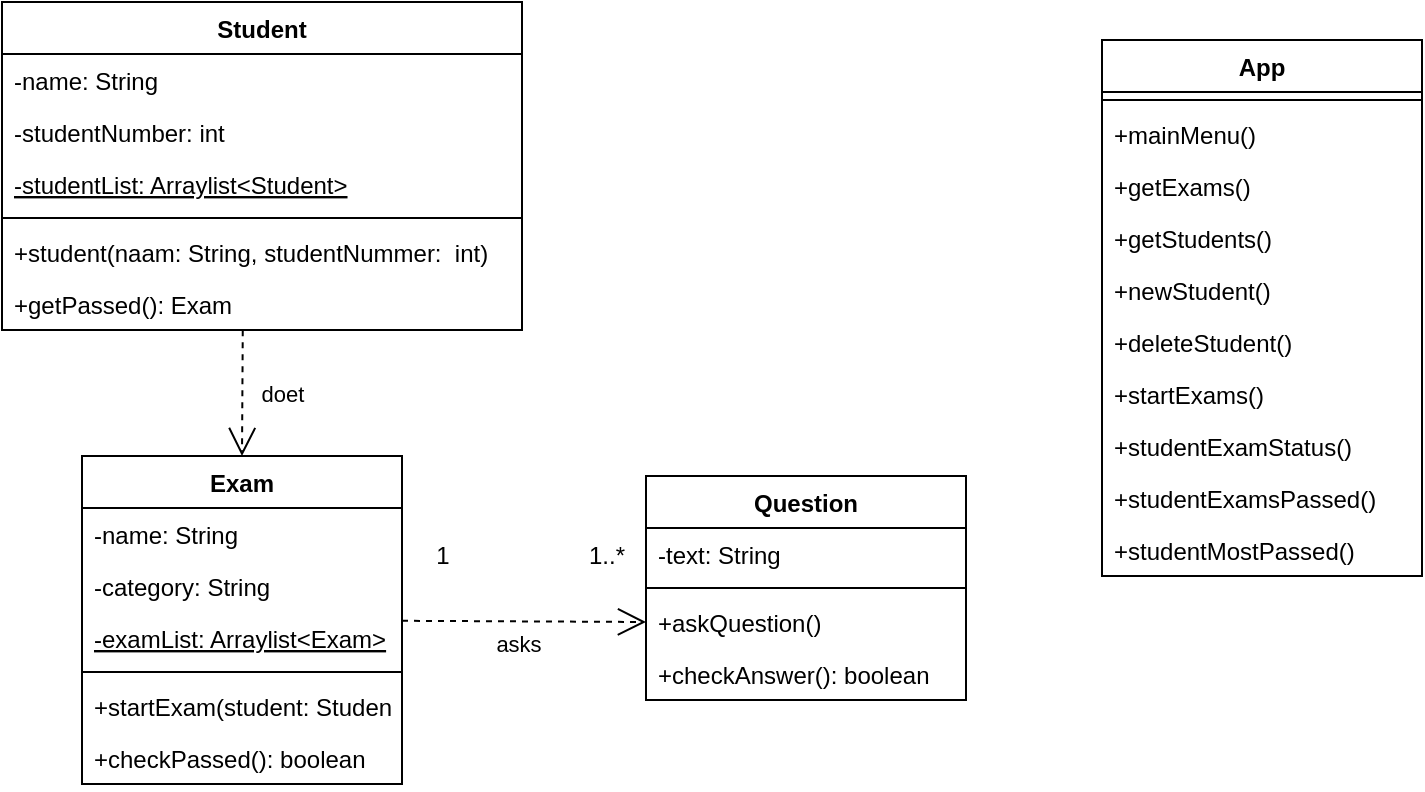 <mxfile version="17.1.0" type="github">
  <diagram id="8I2CmzhelA5MCaDlNnXx" name="Page-1">
    <mxGraphModel dx="1422" dy="761" grid="1" gridSize="10" guides="1" tooltips="1" connect="1" arrows="1" fold="1" page="1" pageScale="1" pageWidth="850" pageHeight="1100" math="0" shadow="0">
      <root>
        <mxCell id="0" />
        <mxCell id="1" parent="0" />
        <mxCell id="IUDxcDOe4H3WORA1nVKD-45" value="Student" style="swimlane;fontStyle=1;align=center;verticalAlign=top;childLayout=stackLayout;horizontal=1;startSize=26;horizontalStack=0;resizeParent=1;resizeParentMax=0;resizeLast=0;collapsible=1;marginBottom=0;" parent="1" vertex="1">
          <mxGeometry x="40" y="40" width="260" height="164" as="geometry" />
        </mxCell>
        <mxCell id="IUDxcDOe4H3WORA1nVKD-46" value="-name: String" style="text;strokeColor=none;fillColor=none;align=left;verticalAlign=top;spacingLeft=4;spacingRight=4;overflow=hidden;rotatable=0;points=[[0,0.5],[1,0.5]];portConstraint=eastwest;" parent="IUDxcDOe4H3WORA1nVKD-45" vertex="1">
          <mxGeometry y="26" width="260" height="26" as="geometry" />
        </mxCell>
        <mxCell id="IUDxcDOe4H3WORA1nVKD-47" value="-studentNumber: int" style="text;strokeColor=none;fillColor=none;align=left;verticalAlign=top;spacingLeft=4;spacingRight=4;overflow=hidden;rotatable=0;points=[[0,0.5],[1,0.5]];portConstraint=eastwest;" parent="IUDxcDOe4H3WORA1nVKD-45" vertex="1">
          <mxGeometry y="52" width="260" height="26" as="geometry" />
        </mxCell>
        <mxCell id="IUDxcDOe4H3WORA1nVKD-92" value="-studentList: Arraylist&lt;Student&gt;" style="text;strokeColor=none;fillColor=none;align=left;verticalAlign=top;spacingLeft=4;spacingRight=4;overflow=hidden;rotatable=0;points=[[0,0.5],[1,0.5]];portConstraint=eastwest;fontStyle=4" parent="IUDxcDOe4H3WORA1nVKD-45" vertex="1">
          <mxGeometry y="78" width="260" height="26" as="geometry" />
        </mxCell>
        <mxCell id="IUDxcDOe4H3WORA1nVKD-48" value="" style="line;strokeWidth=1;fillColor=none;align=left;verticalAlign=middle;spacingTop=-1;spacingLeft=3;spacingRight=3;rotatable=0;labelPosition=right;points=[];portConstraint=eastwest;" parent="IUDxcDOe4H3WORA1nVKD-45" vertex="1">
          <mxGeometry y="104" width="260" height="8" as="geometry" />
        </mxCell>
        <mxCell id="IUDxcDOe4H3WORA1nVKD-49" value="+student(naam: String, studentNummer:  int)" style="text;strokeColor=none;fillColor=none;align=left;verticalAlign=top;spacingLeft=4;spacingRight=4;overflow=hidden;rotatable=0;points=[[0,0.5],[1,0.5]];portConstraint=eastwest;" parent="IUDxcDOe4H3WORA1nVKD-45" vertex="1">
          <mxGeometry y="112" width="260" height="26" as="geometry" />
        </mxCell>
        <mxCell id="IUDxcDOe4H3WORA1nVKD-50" value="+getPassed(): Exam" style="text;strokeColor=none;fillColor=none;align=left;verticalAlign=top;spacingLeft=4;spacingRight=4;overflow=hidden;rotatable=0;points=[[0,0.5],[1,0.5]];portConstraint=eastwest;" parent="IUDxcDOe4H3WORA1nVKD-45" vertex="1">
          <mxGeometry y="138" width="260" height="26" as="geometry" />
        </mxCell>
        <mxCell id="IUDxcDOe4H3WORA1nVKD-51" value="Exam" style="swimlane;fontStyle=1;align=center;verticalAlign=top;childLayout=stackLayout;horizontal=1;startSize=26;horizontalStack=0;resizeParent=1;resizeParentMax=0;resizeLast=0;collapsible=1;marginBottom=0;" parent="1" vertex="1">
          <mxGeometry x="80" y="267" width="160" height="164" as="geometry" />
        </mxCell>
        <mxCell id="IUDxcDOe4H3WORA1nVKD-52" value="-name: String" style="text;strokeColor=none;fillColor=none;align=left;verticalAlign=top;spacingLeft=4;spacingRight=4;overflow=hidden;rotatable=0;points=[[0,0.5],[1,0.5]];portConstraint=eastwest;" parent="IUDxcDOe4H3WORA1nVKD-51" vertex="1">
          <mxGeometry y="26" width="160" height="26" as="geometry" />
        </mxCell>
        <mxCell id="IUDxcDOe4H3WORA1nVKD-53" value="-category: String" style="text;strokeColor=none;fillColor=none;align=left;verticalAlign=top;spacingLeft=4;spacingRight=4;overflow=hidden;rotatable=0;points=[[0,0.5],[1,0.5]];portConstraint=eastwest;" parent="IUDxcDOe4H3WORA1nVKD-51" vertex="1">
          <mxGeometry y="52" width="160" height="26" as="geometry" />
        </mxCell>
        <mxCell id="IUDxcDOe4H3WORA1nVKD-91" value="-examList: Arraylist&lt;Exam&gt;" style="text;strokeColor=none;fillColor=none;align=left;verticalAlign=top;spacingLeft=4;spacingRight=4;overflow=hidden;rotatable=0;points=[[0,0.5],[1,0.5]];portConstraint=eastwest;fontStyle=4" parent="IUDxcDOe4H3WORA1nVKD-51" vertex="1">
          <mxGeometry y="78" width="160" height="26" as="geometry" />
        </mxCell>
        <mxCell id="IUDxcDOe4H3WORA1nVKD-54" value="" style="line;strokeWidth=1;fillColor=none;align=left;verticalAlign=middle;spacingTop=-1;spacingLeft=3;spacingRight=3;rotatable=0;labelPosition=right;points=[];portConstraint=eastwest;" parent="IUDxcDOe4H3WORA1nVKD-51" vertex="1">
          <mxGeometry y="104" width="160" height="8" as="geometry" />
        </mxCell>
        <mxCell id="IUDxcDOe4H3WORA1nVKD-55" value="+startExam(student: Student)" style="text;strokeColor=none;fillColor=none;align=left;verticalAlign=top;spacingLeft=4;spacingRight=4;overflow=hidden;rotatable=0;points=[[0,0.5],[1,0.5]];portConstraint=eastwest;" parent="IUDxcDOe4H3WORA1nVKD-51" vertex="1">
          <mxGeometry y="112" width="160" height="26" as="geometry" />
        </mxCell>
        <mxCell id="IUDxcDOe4H3WORA1nVKD-56" value="+checkPassed(): boolean" style="text;strokeColor=none;fillColor=none;align=left;verticalAlign=top;spacingLeft=4;spacingRight=4;overflow=hidden;rotatable=0;points=[[0,0.5],[1,0.5]];portConstraint=eastwest;" parent="IUDxcDOe4H3WORA1nVKD-51" vertex="1">
          <mxGeometry y="138" width="160" height="26" as="geometry" />
        </mxCell>
        <mxCell id="IUDxcDOe4H3WORA1nVKD-57" value="App" style="swimlane;fontStyle=1;align=center;verticalAlign=top;childLayout=stackLayout;horizontal=1;startSize=26;horizontalStack=0;resizeParent=1;resizeParentMax=0;resizeLast=0;collapsible=1;marginBottom=0;" parent="1" vertex="1">
          <mxGeometry x="590" y="59" width="160" height="268" as="geometry" />
        </mxCell>
        <mxCell id="IUDxcDOe4H3WORA1nVKD-58" value="" style="line;strokeWidth=1;fillColor=none;align=left;verticalAlign=middle;spacingTop=-1;spacingLeft=3;spacingRight=3;rotatable=0;labelPosition=right;points=[];portConstraint=eastwest;" parent="IUDxcDOe4H3WORA1nVKD-57" vertex="1">
          <mxGeometry y="26" width="160" height="8" as="geometry" />
        </mxCell>
        <mxCell id="IUDxcDOe4H3WORA1nVKD-59" value="+mainMenu()" style="text;strokeColor=none;fillColor=none;align=left;verticalAlign=top;spacingLeft=4;spacingRight=4;overflow=hidden;rotatable=0;points=[[0,0.5],[1,0.5]];portConstraint=eastwest;" parent="IUDxcDOe4H3WORA1nVKD-57" vertex="1">
          <mxGeometry y="34" width="160" height="26" as="geometry" />
        </mxCell>
        <mxCell id="IUDxcDOe4H3WORA1nVKD-60" value="+getExams()" style="text;strokeColor=none;fillColor=none;align=left;verticalAlign=top;spacingLeft=4;spacingRight=4;overflow=hidden;rotatable=0;points=[[0,0.5],[1,0.5]];portConstraint=eastwest;" parent="IUDxcDOe4H3WORA1nVKD-57" vertex="1">
          <mxGeometry y="60" width="160" height="26" as="geometry" />
        </mxCell>
        <mxCell id="IUDxcDOe4H3WORA1nVKD-61" value="+getStudents()" style="text;strokeColor=none;fillColor=none;align=left;verticalAlign=top;spacingLeft=4;spacingRight=4;overflow=hidden;rotatable=0;points=[[0,0.5],[1,0.5]];portConstraint=eastwest;" parent="IUDxcDOe4H3WORA1nVKD-57" vertex="1">
          <mxGeometry y="86" width="160" height="26" as="geometry" />
        </mxCell>
        <mxCell id="IUDxcDOe4H3WORA1nVKD-62" value="+newStudent()" style="text;strokeColor=none;fillColor=none;align=left;verticalAlign=top;spacingLeft=4;spacingRight=4;overflow=hidden;rotatable=0;points=[[0,0.5],[1,0.5]];portConstraint=eastwest;" parent="IUDxcDOe4H3WORA1nVKD-57" vertex="1">
          <mxGeometry y="112" width="160" height="26" as="geometry" />
        </mxCell>
        <mxCell id="IUDxcDOe4H3WORA1nVKD-63" value="+deleteStudent()" style="text;strokeColor=none;fillColor=none;align=left;verticalAlign=top;spacingLeft=4;spacingRight=4;overflow=hidden;rotatable=0;points=[[0,0.5],[1,0.5]];portConstraint=eastwest;" parent="IUDxcDOe4H3WORA1nVKD-57" vertex="1">
          <mxGeometry y="138" width="160" height="26" as="geometry" />
        </mxCell>
        <mxCell id="IUDxcDOe4H3WORA1nVKD-64" value="+startExams()" style="text;strokeColor=none;fillColor=none;align=left;verticalAlign=top;spacingLeft=4;spacingRight=4;overflow=hidden;rotatable=0;points=[[0,0.5],[1,0.5]];portConstraint=eastwest;" parent="IUDxcDOe4H3WORA1nVKD-57" vertex="1">
          <mxGeometry y="164" width="160" height="26" as="geometry" />
        </mxCell>
        <mxCell id="IUDxcDOe4H3WORA1nVKD-65" value="+studentExamStatus()" style="text;strokeColor=none;fillColor=none;align=left;verticalAlign=top;spacingLeft=4;spacingRight=4;overflow=hidden;rotatable=0;points=[[0,0.5],[1,0.5]];portConstraint=eastwest;" parent="IUDxcDOe4H3WORA1nVKD-57" vertex="1">
          <mxGeometry y="190" width="160" height="26" as="geometry" />
        </mxCell>
        <mxCell id="IUDxcDOe4H3WORA1nVKD-66" value="+studentExamsPassed()" style="text;strokeColor=none;fillColor=none;align=left;verticalAlign=top;spacingLeft=4;spacingRight=4;overflow=hidden;rotatable=0;points=[[0,0.5],[1,0.5]];portConstraint=eastwest;" parent="IUDxcDOe4H3WORA1nVKD-57" vertex="1">
          <mxGeometry y="216" width="160" height="26" as="geometry" />
        </mxCell>
        <mxCell id="IUDxcDOe4H3WORA1nVKD-67" value="+studentMostPassed()" style="text;strokeColor=none;fillColor=none;align=left;verticalAlign=top;spacingLeft=4;spacingRight=4;overflow=hidden;rotatable=0;points=[[0,0.5],[1,0.5]];portConstraint=eastwest;" parent="IUDxcDOe4H3WORA1nVKD-57" vertex="1">
          <mxGeometry y="242" width="160" height="26" as="geometry" />
        </mxCell>
        <mxCell id="IUDxcDOe4H3WORA1nVKD-68" value="Question" style="swimlane;fontStyle=1;align=center;verticalAlign=top;childLayout=stackLayout;horizontal=1;startSize=26;horizontalStack=0;resizeParent=1;resizeParentMax=0;resizeLast=0;collapsible=1;marginBottom=0;" parent="1" vertex="1">
          <mxGeometry x="362" y="277" width="160" height="112" as="geometry" />
        </mxCell>
        <mxCell id="IUDxcDOe4H3WORA1nVKD-69" value="-text: String" style="text;strokeColor=none;fillColor=none;align=left;verticalAlign=top;spacingLeft=4;spacingRight=4;overflow=hidden;rotatable=0;points=[[0,0.5],[1,0.5]];portConstraint=eastwest;" parent="IUDxcDOe4H3WORA1nVKD-68" vertex="1">
          <mxGeometry y="26" width="160" height="26" as="geometry" />
        </mxCell>
        <mxCell id="IUDxcDOe4H3WORA1nVKD-70" value="" style="line;strokeWidth=1;fillColor=none;align=left;verticalAlign=middle;spacingTop=-1;spacingLeft=3;spacingRight=3;rotatable=0;labelPosition=right;points=[];portConstraint=eastwest;" parent="IUDxcDOe4H3WORA1nVKD-68" vertex="1">
          <mxGeometry y="52" width="160" height="8" as="geometry" />
        </mxCell>
        <mxCell id="IUDxcDOe4H3WORA1nVKD-71" value="+askQuestion()" style="text;strokeColor=none;fillColor=none;align=left;verticalAlign=top;spacingLeft=4;spacingRight=4;overflow=hidden;rotatable=0;points=[[0,0.5],[1,0.5]];portConstraint=eastwest;" parent="IUDxcDOe4H3WORA1nVKD-68" vertex="1">
          <mxGeometry y="60" width="160" height="26" as="geometry" />
        </mxCell>
        <mxCell id="IUDxcDOe4H3WORA1nVKD-72" value="+checkAnswer(): boolean&#xa;" style="text;strokeColor=none;fillColor=none;align=left;verticalAlign=top;spacingLeft=4;spacingRight=4;overflow=hidden;rotatable=0;points=[[0,0.5],[1,0.5]];portConstraint=eastwest;" parent="IUDxcDOe4H3WORA1nVKD-68" vertex="1">
          <mxGeometry y="86" width="160" height="26" as="geometry" />
        </mxCell>
        <mxCell id="IUDxcDOe4H3WORA1nVKD-73" value="doet" style="endArrow=open;endSize=12;dashed=1;html=1;rounded=0;exitX=0.463;exitY=1.006;exitDx=0;exitDy=0;exitPerimeter=0;entryX=0.5;entryY=0;entryDx=0;entryDy=0;" parent="1" source="IUDxcDOe4H3WORA1nVKD-50" target="IUDxcDOe4H3WORA1nVKD-51" edge="1">
          <mxGeometry x="0.01" y="20" width="160" relative="1" as="geometry">
            <mxPoint x="180" y="300" as="sourcePoint" />
            <mxPoint x="340" y="300" as="targetPoint" />
            <mxPoint as="offset" />
          </mxGeometry>
        </mxCell>
        <mxCell id="IUDxcDOe4H3WORA1nVKD-78" value="asks" style="endArrow=open;endSize=12;dashed=1;html=1;rounded=0;entryX=0;entryY=0.5;entryDx=0;entryDy=0;" parent="1" source="IUDxcDOe4H3WORA1nVKD-51" target="IUDxcDOe4H3WORA1nVKD-71" edge="1">
          <mxGeometry x="-0.053" y="-11" width="160" relative="1" as="geometry">
            <mxPoint x="310.38" y="286.996" as="sourcePoint" />
            <mxPoint x="420" y="349" as="targetPoint" />
            <mxPoint as="offset" />
          </mxGeometry>
        </mxCell>
        <mxCell id="IUDxcDOe4H3WORA1nVKD-79" value="1..*" style="text;html=1;align=center;verticalAlign=middle;resizable=0;points=[];autosize=1;strokeColor=none;fillColor=none;" parent="1" vertex="1">
          <mxGeometry x="327" y="307" width="30" height="20" as="geometry" />
        </mxCell>
        <mxCell id="IUDxcDOe4H3WORA1nVKD-80" value="1" style="text;html=1;align=center;verticalAlign=middle;resizable=0;points=[];autosize=1;strokeColor=none;fillColor=none;" parent="1" vertex="1">
          <mxGeometry x="250" y="307" width="20" height="20" as="geometry" />
        </mxCell>
      </root>
    </mxGraphModel>
  </diagram>
</mxfile>
